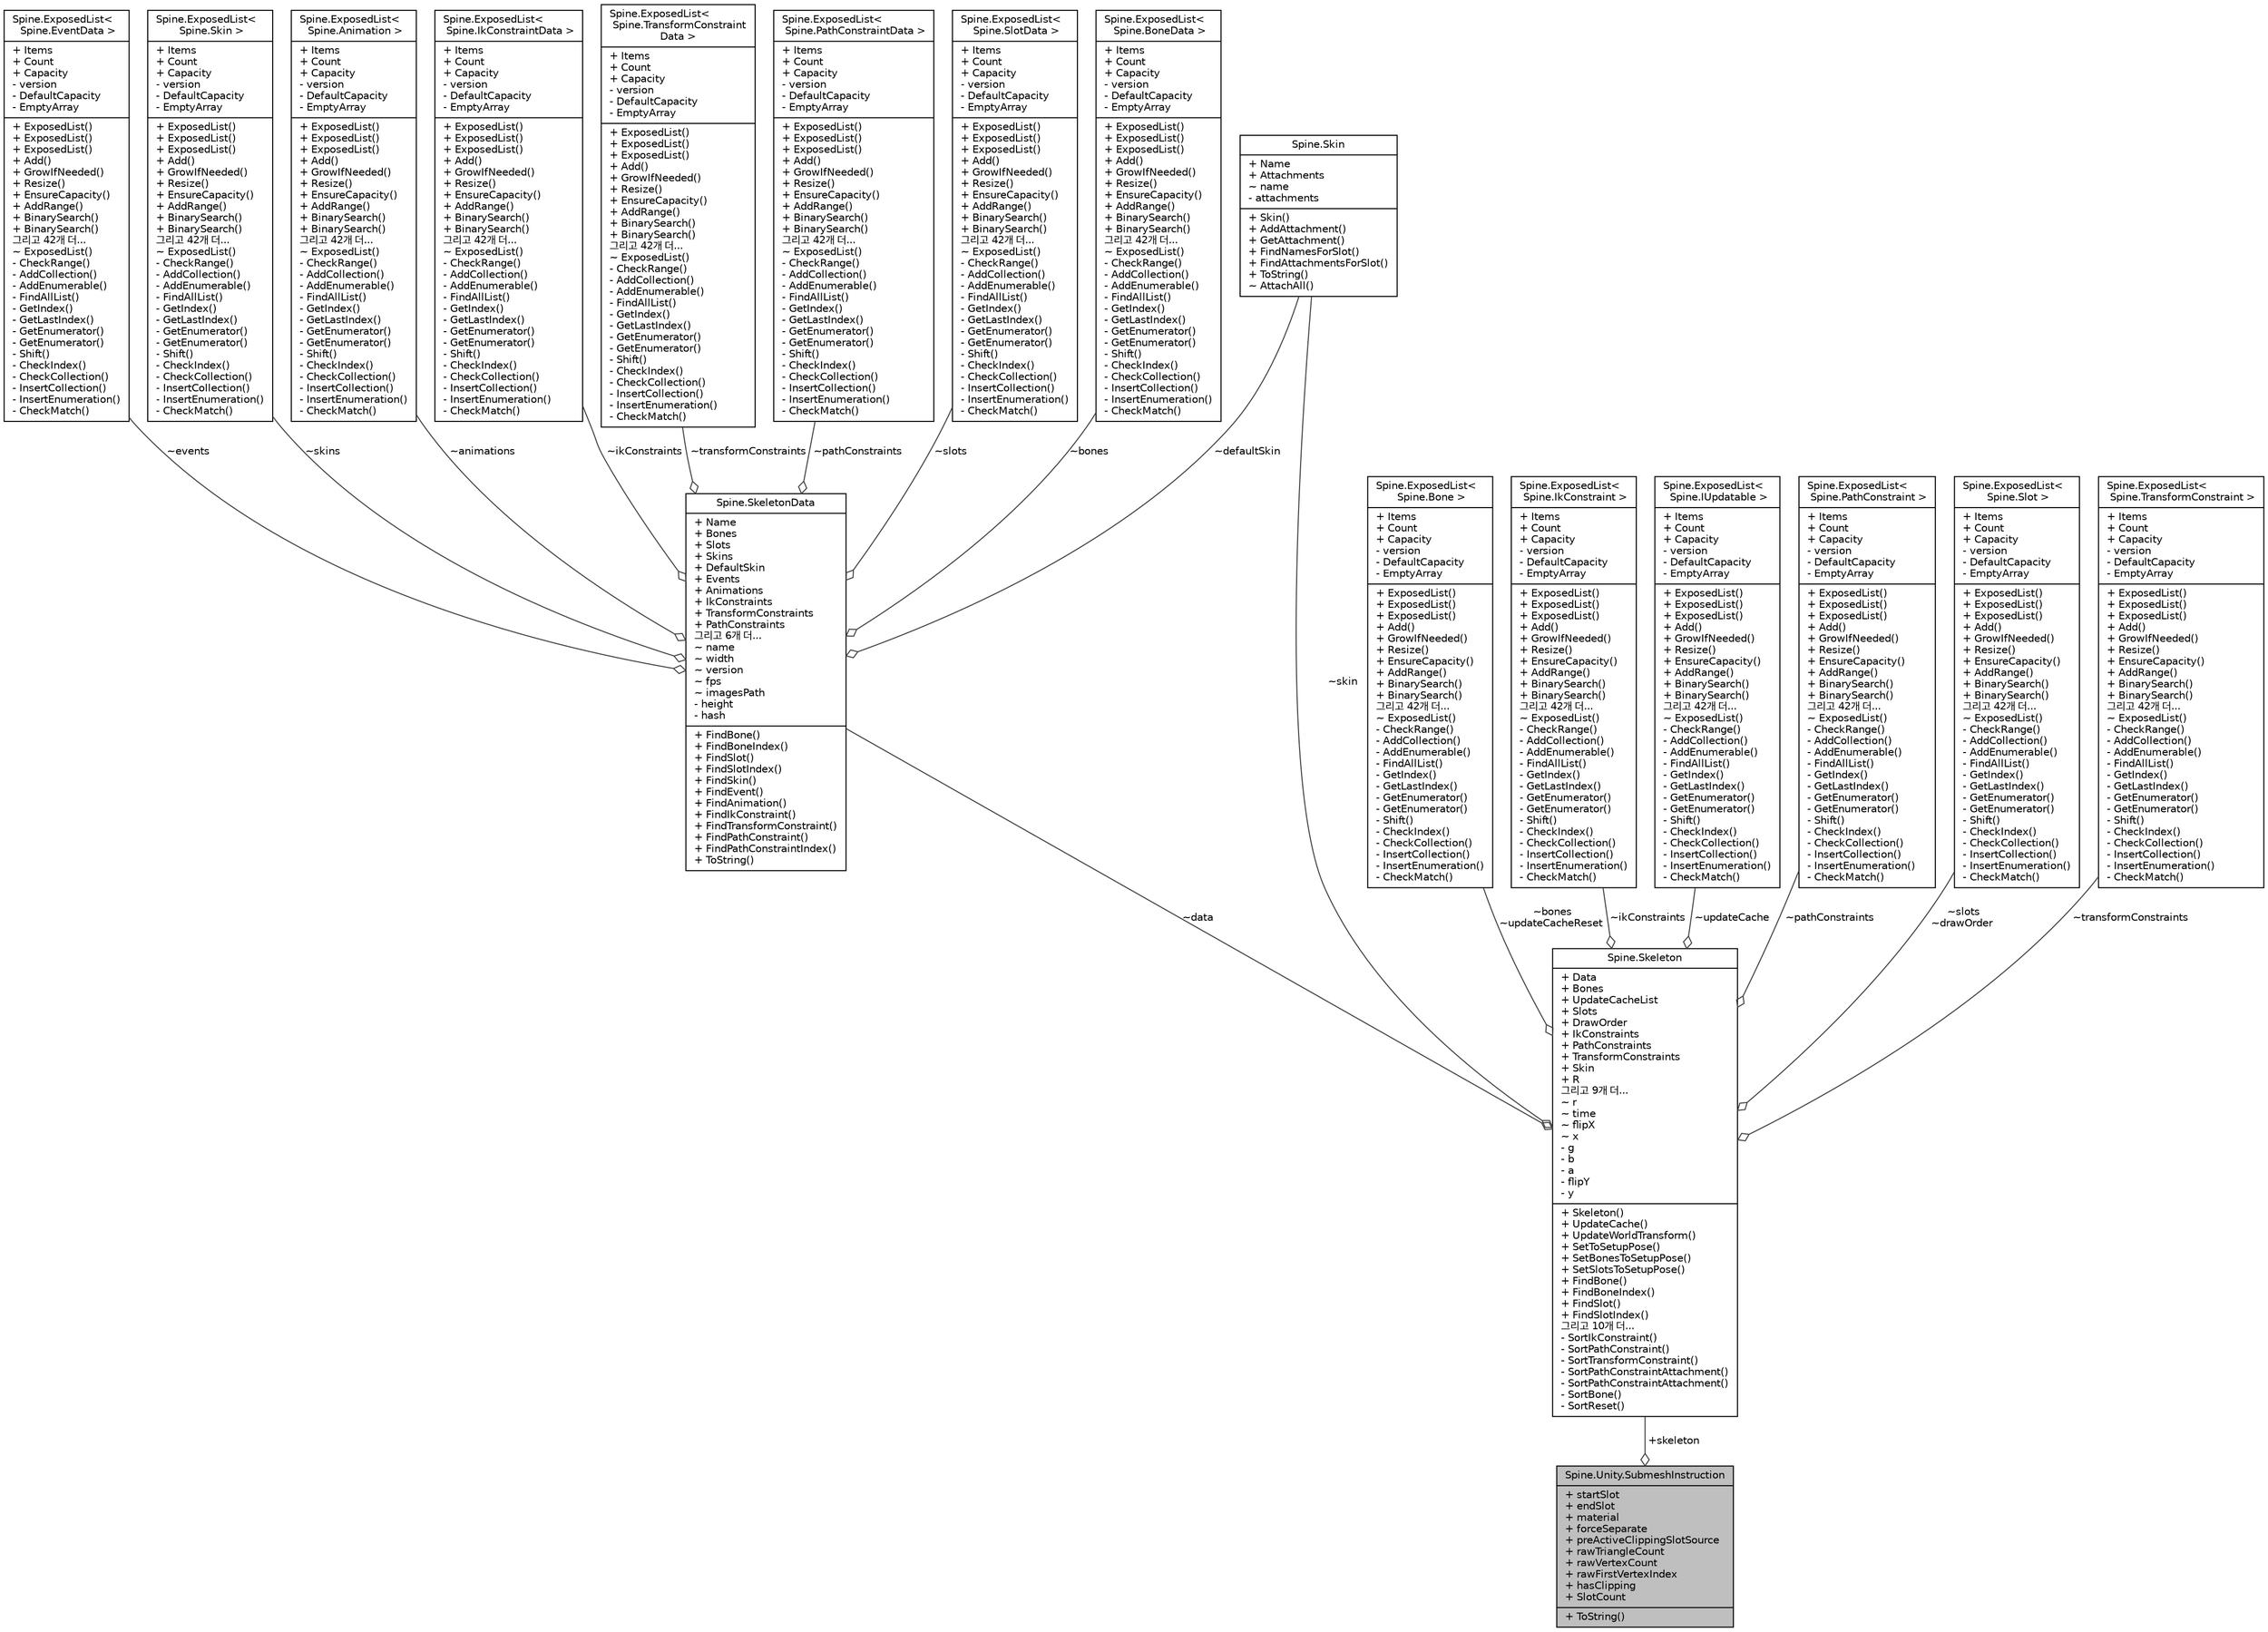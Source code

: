 digraph "Spine.Unity.SubmeshInstruction"
{
 // LATEX_PDF_SIZE
  edge [fontname="Helvetica",fontsize="10",labelfontname="Helvetica",labelfontsize="10"];
  node [fontname="Helvetica",fontsize="10",shape=record];
  Node1 [label="{Spine.Unity.SubmeshInstruction\n|+ startSlot\l+ endSlot\l+ material\l+ forceSeparate\l+ preActiveClippingSlotSource\l+ rawTriangleCount\l+ rawVertexCount\l+ rawFirstVertexIndex\l+ hasClipping\l+ SlotCount\l|+ ToString()\l}",height=0.2,width=0.4,color="black", fillcolor="grey75", style="filled", fontcolor="black",tooltip="Instructions for how to generate a mesh or submesh: \"Render this skeleton's slots: start slot,..."];
  Node2 -> Node1 [color="grey25",fontsize="10",style="solid",label=" +skeleton" ,arrowhead="odiamond"];
  Node2 [label="{Spine.Skeleton\n|+ Data\l+ Bones\l+ UpdateCacheList\l+ Slots\l+ DrawOrder\l+ IkConstraints\l+ PathConstraints\l+ TransformConstraints\l+ Skin\l+ R\l그리고 9개 더...\l~ r\l~ time\l~ flipX\l~ x\l- g\l- b\l- a\l- flipY\l- y\l|+ Skeleton()\l+ UpdateCache()\l+ UpdateWorldTransform()\l+ SetToSetupPose()\l+ SetBonesToSetupPose()\l+ SetSlotsToSetupPose()\l+ FindBone()\l+ FindBoneIndex()\l+ FindSlot()\l+ FindSlotIndex()\l그리고 10개 더...\l- SortIkConstraint()\l- SortPathConstraint()\l- SortTransformConstraint()\l- SortPathConstraintAttachment()\l- SortPathConstraintAttachment()\l- SortBone()\l- SortReset()\l}",height=0.2,width=0.4,color="black", fillcolor="white", style="filled",URL="$class_spine_1_1_skeleton.html",tooltip=" "];
  Node3 -> Node2 [color="grey25",fontsize="10",style="solid",label=" ~data" ,arrowhead="odiamond"];
  Node3 [label="{Spine.SkeletonData\n|+ Name\l+ Bones\l+ Slots\l+ Skins\l+ DefaultSkin\l+ Events\l+ Animations\l+ IkConstraints\l+ TransformConstraints\l+ PathConstraints\l그리고 6개 더...\l~ name\l~ width\l~ version\l~ fps\l~ imagesPath\l- height\l- hash\l|+ FindBone()\l+ FindBoneIndex()\l+ FindSlot()\l+ FindSlotIndex()\l+ FindSkin()\l+ FindEvent()\l+ FindAnimation()\l+ FindIkConstraint()\l+ FindTransformConstraint()\l+ FindPathConstraint()\l+ FindPathConstraintIndex()\l+ ToString()\l}",height=0.2,width=0.4,color="black", fillcolor="white", style="filled",URL="$class_spine_1_1_skeleton_data.html",tooltip="Stores the setup pose and all of the stateless data for a skeleton."];
  Node4 -> Node3 [color="grey25",fontsize="10",style="solid",label=" ~animations" ,arrowhead="odiamond"];
  Node4 [label="{Spine.ExposedList\<\l Spine.Animation \>\n|+ Items\l+ Count\l+ Capacity\l- version\l- DefaultCapacity\l- EmptyArray\l|+ ExposedList()\l+ ExposedList()\l+ ExposedList()\l+ Add()\l+ GrowIfNeeded()\l+ Resize()\l+ EnsureCapacity()\l+ AddRange()\l+ BinarySearch()\l+ BinarySearch()\l그리고 42개 더...\l~ ExposedList()\l- CheckRange()\l- AddCollection()\l- AddEnumerable()\l- FindAllList()\l- GetIndex()\l- GetLastIndex()\l- GetEnumerator()\l- GetEnumerator()\l- Shift()\l- CheckIndex()\l- CheckCollection()\l- InsertCollection()\l- InsertEnumeration()\l- CheckMatch()\l}",height=0.2,width=0.4,color="black", fillcolor="white", style="filled",URL="$class_spine_1_1_exposed_list.html",tooltip=" "];
  Node5 -> Node3 [color="grey25",fontsize="10",style="solid",label=" ~pathConstraints" ,arrowhead="odiamond"];
  Node5 [label="{Spine.ExposedList\<\l Spine.PathConstraintData \>\n|+ Items\l+ Count\l+ Capacity\l- version\l- DefaultCapacity\l- EmptyArray\l|+ ExposedList()\l+ ExposedList()\l+ ExposedList()\l+ Add()\l+ GrowIfNeeded()\l+ Resize()\l+ EnsureCapacity()\l+ AddRange()\l+ BinarySearch()\l+ BinarySearch()\l그리고 42개 더...\l~ ExposedList()\l- CheckRange()\l- AddCollection()\l- AddEnumerable()\l- FindAllList()\l- GetIndex()\l- GetLastIndex()\l- GetEnumerator()\l- GetEnumerator()\l- Shift()\l- CheckIndex()\l- CheckCollection()\l- InsertCollection()\l- InsertEnumeration()\l- CheckMatch()\l}",height=0.2,width=0.4,color="black", fillcolor="white", style="filled",URL="$class_spine_1_1_exposed_list.html",tooltip=" "];
  Node6 -> Node3 [color="grey25",fontsize="10",style="solid",label=" ~events" ,arrowhead="odiamond"];
  Node6 [label="{Spine.ExposedList\<\l Spine.EventData \>\n|+ Items\l+ Count\l+ Capacity\l- version\l- DefaultCapacity\l- EmptyArray\l|+ ExposedList()\l+ ExposedList()\l+ ExposedList()\l+ Add()\l+ GrowIfNeeded()\l+ Resize()\l+ EnsureCapacity()\l+ AddRange()\l+ BinarySearch()\l+ BinarySearch()\l그리고 42개 더...\l~ ExposedList()\l- CheckRange()\l- AddCollection()\l- AddEnumerable()\l- FindAllList()\l- GetIndex()\l- GetLastIndex()\l- GetEnumerator()\l- GetEnumerator()\l- Shift()\l- CheckIndex()\l- CheckCollection()\l- InsertCollection()\l- InsertEnumeration()\l- CheckMatch()\l}",height=0.2,width=0.4,color="black", fillcolor="white", style="filled",URL="$class_spine_1_1_exposed_list.html",tooltip=" "];
  Node7 -> Node3 [color="grey25",fontsize="10",style="solid",label=" ~skins" ,arrowhead="odiamond"];
  Node7 [label="{Spine.ExposedList\<\l Spine.Skin \>\n|+ Items\l+ Count\l+ Capacity\l- version\l- DefaultCapacity\l- EmptyArray\l|+ ExposedList()\l+ ExposedList()\l+ ExposedList()\l+ Add()\l+ GrowIfNeeded()\l+ Resize()\l+ EnsureCapacity()\l+ AddRange()\l+ BinarySearch()\l+ BinarySearch()\l그리고 42개 더...\l~ ExposedList()\l- CheckRange()\l- AddCollection()\l- AddEnumerable()\l- FindAllList()\l- GetIndex()\l- GetLastIndex()\l- GetEnumerator()\l- GetEnumerator()\l- Shift()\l- CheckIndex()\l- CheckCollection()\l- InsertCollection()\l- InsertEnumeration()\l- CheckMatch()\l}",height=0.2,width=0.4,color="black", fillcolor="white", style="filled",URL="$class_spine_1_1_exposed_list.html",tooltip=" "];
  Node8 -> Node3 [color="grey25",fontsize="10",style="solid",label=" ~defaultSkin" ,arrowhead="odiamond"];
  Node8 [label="{Spine.Skin\n|+ Name\l+ Attachments\l~ name\l- attachments\l|+ Skin()\l+ AddAttachment()\l+ GetAttachment()\l+ FindNamesForSlot()\l+ FindAttachmentsForSlot()\l+ ToString()\l~ AttachAll()\l}",height=0.2,width=0.4,color="black", fillcolor="white", style="filled",URL="$class_spine_1_1_skin.html",tooltip="Stores attachments by slot index and attachment name."];
  Node9 -> Node3 [color="grey25",fontsize="10",style="solid",label=" ~ikConstraints" ,arrowhead="odiamond"];
  Node9 [label="{Spine.ExposedList\<\l Spine.IkConstraintData \>\n|+ Items\l+ Count\l+ Capacity\l- version\l- DefaultCapacity\l- EmptyArray\l|+ ExposedList()\l+ ExposedList()\l+ ExposedList()\l+ Add()\l+ GrowIfNeeded()\l+ Resize()\l+ EnsureCapacity()\l+ AddRange()\l+ BinarySearch()\l+ BinarySearch()\l그리고 42개 더...\l~ ExposedList()\l- CheckRange()\l- AddCollection()\l- AddEnumerable()\l- FindAllList()\l- GetIndex()\l- GetLastIndex()\l- GetEnumerator()\l- GetEnumerator()\l- Shift()\l- CheckIndex()\l- CheckCollection()\l- InsertCollection()\l- InsertEnumeration()\l- CheckMatch()\l}",height=0.2,width=0.4,color="black", fillcolor="white", style="filled",URL="$class_spine_1_1_exposed_list.html",tooltip=" "];
  Node10 -> Node3 [color="grey25",fontsize="10",style="solid",label=" ~transformConstraints" ,arrowhead="odiamond"];
  Node10 [label="{Spine.ExposedList\<\l Spine.TransformConstraint\lData \>\n|+ Items\l+ Count\l+ Capacity\l- version\l- DefaultCapacity\l- EmptyArray\l|+ ExposedList()\l+ ExposedList()\l+ ExposedList()\l+ Add()\l+ GrowIfNeeded()\l+ Resize()\l+ EnsureCapacity()\l+ AddRange()\l+ BinarySearch()\l+ BinarySearch()\l그리고 42개 더...\l~ ExposedList()\l- CheckRange()\l- AddCollection()\l- AddEnumerable()\l- FindAllList()\l- GetIndex()\l- GetLastIndex()\l- GetEnumerator()\l- GetEnumerator()\l- Shift()\l- CheckIndex()\l- CheckCollection()\l- InsertCollection()\l- InsertEnumeration()\l- CheckMatch()\l}",height=0.2,width=0.4,color="black", fillcolor="white", style="filled",URL="$class_spine_1_1_exposed_list.html",tooltip=" "];
  Node11 -> Node3 [color="grey25",fontsize="10",style="solid",label=" ~slots" ,arrowhead="odiamond"];
  Node11 [label="{Spine.ExposedList\<\l Spine.SlotData \>\n|+ Items\l+ Count\l+ Capacity\l- version\l- DefaultCapacity\l- EmptyArray\l|+ ExposedList()\l+ ExposedList()\l+ ExposedList()\l+ Add()\l+ GrowIfNeeded()\l+ Resize()\l+ EnsureCapacity()\l+ AddRange()\l+ BinarySearch()\l+ BinarySearch()\l그리고 42개 더...\l~ ExposedList()\l- CheckRange()\l- AddCollection()\l- AddEnumerable()\l- FindAllList()\l- GetIndex()\l- GetLastIndex()\l- GetEnumerator()\l- GetEnumerator()\l- Shift()\l- CheckIndex()\l- CheckCollection()\l- InsertCollection()\l- InsertEnumeration()\l- CheckMatch()\l}",height=0.2,width=0.4,color="black", fillcolor="white", style="filled",URL="$class_spine_1_1_exposed_list.html",tooltip=" "];
  Node12 -> Node3 [color="grey25",fontsize="10",style="solid",label=" ~bones" ,arrowhead="odiamond"];
  Node12 [label="{Spine.ExposedList\<\l Spine.BoneData \>\n|+ Items\l+ Count\l+ Capacity\l- version\l- DefaultCapacity\l- EmptyArray\l|+ ExposedList()\l+ ExposedList()\l+ ExposedList()\l+ Add()\l+ GrowIfNeeded()\l+ Resize()\l+ EnsureCapacity()\l+ AddRange()\l+ BinarySearch()\l+ BinarySearch()\l그리고 42개 더...\l~ ExposedList()\l- CheckRange()\l- AddCollection()\l- AddEnumerable()\l- FindAllList()\l- GetIndex()\l- GetLastIndex()\l- GetEnumerator()\l- GetEnumerator()\l- Shift()\l- CheckIndex()\l- CheckCollection()\l- InsertCollection()\l- InsertEnumeration()\l- CheckMatch()\l}",height=0.2,width=0.4,color="black", fillcolor="white", style="filled",URL="$class_spine_1_1_exposed_list.html",tooltip=" "];
  Node13 -> Node2 [color="grey25",fontsize="10",style="solid",label=" ~bones\n~updateCacheReset" ,arrowhead="odiamond"];
  Node13 [label="{Spine.ExposedList\<\l Spine.Bone \>\n|+ Items\l+ Count\l+ Capacity\l- version\l- DefaultCapacity\l- EmptyArray\l|+ ExposedList()\l+ ExposedList()\l+ ExposedList()\l+ Add()\l+ GrowIfNeeded()\l+ Resize()\l+ EnsureCapacity()\l+ AddRange()\l+ BinarySearch()\l+ BinarySearch()\l그리고 42개 더...\l~ ExposedList()\l- CheckRange()\l- AddCollection()\l- AddEnumerable()\l- FindAllList()\l- GetIndex()\l- GetLastIndex()\l- GetEnumerator()\l- GetEnumerator()\l- Shift()\l- CheckIndex()\l- CheckCollection()\l- InsertCollection()\l- InsertEnumeration()\l- CheckMatch()\l}",height=0.2,width=0.4,color="black", fillcolor="white", style="filled",URL="$class_spine_1_1_exposed_list.html",tooltip=" "];
  Node14 -> Node2 [color="grey25",fontsize="10",style="solid",label=" ~ikConstraints" ,arrowhead="odiamond"];
  Node14 [label="{Spine.ExposedList\<\l Spine.IkConstraint \>\n|+ Items\l+ Count\l+ Capacity\l- version\l- DefaultCapacity\l- EmptyArray\l|+ ExposedList()\l+ ExposedList()\l+ ExposedList()\l+ Add()\l+ GrowIfNeeded()\l+ Resize()\l+ EnsureCapacity()\l+ AddRange()\l+ BinarySearch()\l+ BinarySearch()\l그리고 42개 더...\l~ ExposedList()\l- CheckRange()\l- AddCollection()\l- AddEnumerable()\l- FindAllList()\l- GetIndex()\l- GetLastIndex()\l- GetEnumerator()\l- GetEnumerator()\l- Shift()\l- CheckIndex()\l- CheckCollection()\l- InsertCollection()\l- InsertEnumeration()\l- CheckMatch()\l}",height=0.2,width=0.4,color="black", fillcolor="white", style="filled",URL="$class_spine_1_1_exposed_list.html",tooltip=" "];
  Node15 -> Node2 [color="grey25",fontsize="10",style="solid",label=" ~updateCache" ,arrowhead="odiamond"];
  Node15 [label="{Spine.ExposedList\<\l Spine.IUpdatable \>\n|+ Items\l+ Count\l+ Capacity\l- version\l- DefaultCapacity\l- EmptyArray\l|+ ExposedList()\l+ ExposedList()\l+ ExposedList()\l+ Add()\l+ GrowIfNeeded()\l+ Resize()\l+ EnsureCapacity()\l+ AddRange()\l+ BinarySearch()\l+ BinarySearch()\l그리고 42개 더...\l~ ExposedList()\l- CheckRange()\l- AddCollection()\l- AddEnumerable()\l- FindAllList()\l- GetIndex()\l- GetLastIndex()\l- GetEnumerator()\l- GetEnumerator()\l- Shift()\l- CheckIndex()\l- CheckCollection()\l- InsertCollection()\l- InsertEnumeration()\l- CheckMatch()\l}",height=0.2,width=0.4,color="black", fillcolor="white", style="filled",URL="$class_spine_1_1_exposed_list.html",tooltip=" "];
  Node8 -> Node2 [color="grey25",fontsize="10",style="solid",label=" ~skin" ,arrowhead="odiamond"];
  Node16 -> Node2 [color="grey25",fontsize="10",style="solid",label=" ~pathConstraints" ,arrowhead="odiamond"];
  Node16 [label="{Spine.ExposedList\<\l Spine.PathConstraint \>\n|+ Items\l+ Count\l+ Capacity\l- version\l- DefaultCapacity\l- EmptyArray\l|+ ExposedList()\l+ ExposedList()\l+ ExposedList()\l+ Add()\l+ GrowIfNeeded()\l+ Resize()\l+ EnsureCapacity()\l+ AddRange()\l+ BinarySearch()\l+ BinarySearch()\l그리고 42개 더...\l~ ExposedList()\l- CheckRange()\l- AddCollection()\l- AddEnumerable()\l- FindAllList()\l- GetIndex()\l- GetLastIndex()\l- GetEnumerator()\l- GetEnumerator()\l- Shift()\l- CheckIndex()\l- CheckCollection()\l- InsertCollection()\l- InsertEnumeration()\l- CheckMatch()\l}",height=0.2,width=0.4,color="black", fillcolor="white", style="filled",URL="$class_spine_1_1_exposed_list.html",tooltip=" "];
  Node17 -> Node2 [color="grey25",fontsize="10",style="solid",label=" ~slots\n~drawOrder" ,arrowhead="odiamond"];
  Node17 [label="{Spine.ExposedList\<\l Spine.Slot \>\n|+ Items\l+ Count\l+ Capacity\l- version\l- DefaultCapacity\l- EmptyArray\l|+ ExposedList()\l+ ExposedList()\l+ ExposedList()\l+ Add()\l+ GrowIfNeeded()\l+ Resize()\l+ EnsureCapacity()\l+ AddRange()\l+ BinarySearch()\l+ BinarySearch()\l그리고 42개 더...\l~ ExposedList()\l- CheckRange()\l- AddCollection()\l- AddEnumerable()\l- FindAllList()\l- GetIndex()\l- GetLastIndex()\l- GetEnumerator()\l- GetEnumerator()\l- Shift()\l- CheckIndex()\l- CheckCollection()\l- InsertCollection()\l- InsertEnumeration()\l- CheckMatch()\l}",height=0.2,width=0.4,color="black", fillcolor="white", style="filled",URL="$class_spine_1_1_exposed_list.html",tooltip=" "];
  Node18 -> Node2 [color="grey25",fontsize="10",style="solid",label=" ~transformConstraints" ,arrowhead="odiamond"];
  Node18 [label="{Spine.ExposedList\<\l Spine.TransformConstraint \>\n|+ Items\l+ Count\l+ Capacity\l- version\l- DefaultCapacity\l- EmptyArray\l|+ ExposedList()\l+ ExposedList()\l+ ExposedList()\l+ Add()\l+ GrowIfNeeded()\l+ Resize()\l+ EnsureCapacity()\l+ AddRange()\l+ BinarySearch()\l+ BinarySearch()\l그리고 42개 더...\l~ ExposedList()\l- CheckRange()\l- AddCollection()\l- AddEnumerable()\l- FindAllList()\l- GetIndex()\l- GetLastIndex()\l- GetEnumerator()\l- GetEnumerator()\l- Shift()\l- CheckIndex()\l- CheckCollection()\l- InsertCollection()\l- InsertEnumeration()\l- CheckMatch()\l}",height=0.2,width=0.4,color="black", fillcolor="white", style="filled",URL="$class_spine_1_1_exposed_list.html",tooltip=" "];
}
